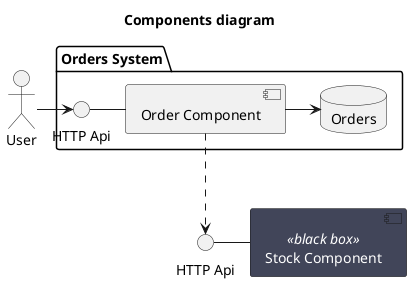 @startuml comps

title Components diagram

actor User

skinparam component {
    backgroundColor<<black box>> #414559
    fontColor<<black box>> #fff
}

package "Orders System" {
    () "HTTP Api" as orderApi
    [Order Component] as order
    database Orders as orderDb
}
() "HTTP Api" as stockApi

[Stock Component]<<black box>> as stock

User -> orderApi

orderApi - order
stockApi - stock

order ..> stockApi
order -> orderDb

@enduml